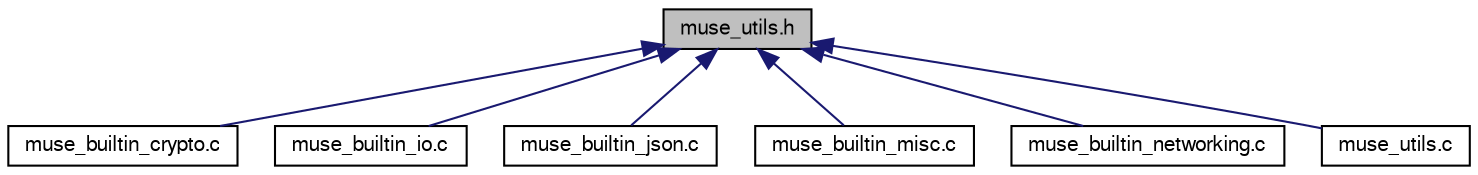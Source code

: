 digraph "muse_utils.h"
{
  edge [fontname="FreeSans",fontsize="10",labelfontname="FreeSans",labelfontsize="10"];
  node [fontname="FreeSans",fontsize="10",shape=record];
  Node1 [label="muse_utils.h",height=0.2,width=0.4,color="black", fillcolor="grey75", style="filled" fontcolor="black"];
  Node1 -> Node2 [dir="back",color="midnightblue",fontsize="10",style="solid",fontname="FreeSans"];
  Node2 [label="muse_builtin_crypto.c",height=0.2,width=0.4,color="black", fillcolor="white", style="filled",URL="$muse__builtin__crypto_8c.html"];
  Node1 -> Node3 [dir="back",color="midnightblue",fontsize="10",style="solid",fontname="FreeSans"];
  Node3 [label="muse_builtin_io.c",height=0.2,width=0.4,color="black", fillcolor="white", style="filled",URL="$muse__builtin__io_8c.html"];
  Node1 -> Node4 [dir="back",color="midnightblue",fontsize="10",style="solid",fontname="FreeSans"];
  Node4 [label="muse_builtin_json.c",height=0.2,width=0.4,color="black", fillcolor="white", style="filled",URL="$muse__builtin__json_8c.html"];
  Node1 -> Node5 [dir="back",color="midnightblue",fontsize="10",style="solid",fontname="FreeSans"];
  Node5 [label="muse_builtin_misc.c",height=0.2,width=0.4,color="black", fillcolor="white", style="filled",URL="$muse__builtin__misc_8c.html"];
  Node1 -> Node6 [dir="back",color="midnightblue",fontsize="10",style="solid",fontname="FreeSans"];
  Node6 [label="muse_builtin_networking.c",height=0.2,width=0.4,color="black", fillcolor="white", style="filled",URL="$muse__builtin__networking_8c.html"];
  Node1 -> Node7 [dir="back",color="midnightblue",fontsize="10",style="solid",fontname="FreeSans"];
  Node7 [label="muse_utils.c",height=0.2,width=0.4,color="black", fillcolor="white", style="filled",URL="$muse__utils_8c.html"];
}

